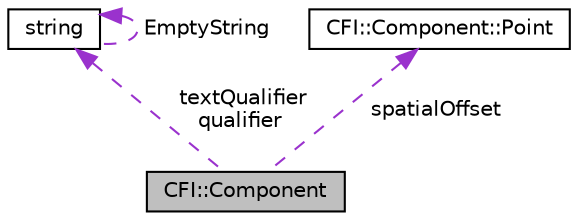 digraph "CFI::Component"
{
  edge [fontname="Helvetica",fontsize="10",labelfontname="Helvetica",labelfontsize="10"];
  node [fontname="Helvetica",fontsize="10",shape=record];
  Node1 [label="CFI::Component",height=0.2,width=0.4,color="black", fillcolor="grey75", style="filled" fontcolor="black"];
  Node2 -> Node1 [dir="back",color="darkorchid3",fontsize="10",style="dashed",label=" textQualifier\nqualifier" ,fontname="Helvetica"];
  Node2 [label="string",height=0.2,width=0.4,color="black", fillcolor="white", style="filled",URL="$classstring.xhtml"];
  Node2 -> Node2 [dir="back",color="darkorchid3",fontsize="10",style="dashed",label=" EmptyString" ,fontname="Helvetica"];
  Node3 -> Node1 [dir="back",color="darkorchid3",fontsize="10",style="dashed",label=" spatialOffset" ,fontname="Helvetica"];
  Node3 [label="CFI::Component::Point",height=0.2,width=0.4,color="black", fillcolor="white", style="filled",URL="$struct_c_f_i_1_1_component_1_1_point.xhtml",tooltip="A simple structure which defines a spatial location and can perform comparisons."];
}
